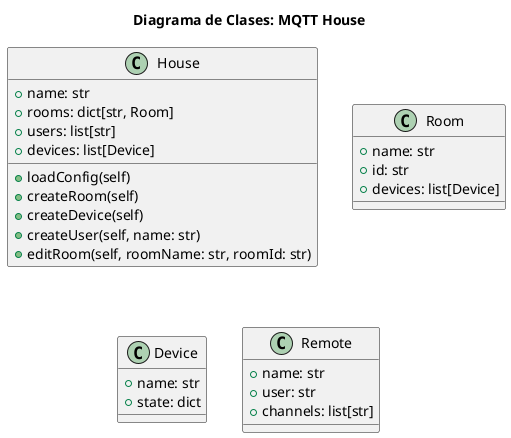 @startuml classDiagram

    title Diagrama de Clases: MQTT House

    ' Definición de clases
    class House {
        +name: str
        +rooms: dict[str, Room]
        +users: list[str]
        +devices: list[Device]

        +loadConfig(self)
        +createRoom(self)
        +createDevice(self)
        +createUser(self, name: str)
        +editRoom(self, roomName: str, roomId: str)
    }

    class Room {
        +name: str
        +id: str
        +devices: list[Device]
    }

    class Device {
        +name: str
        +state: dict
    }

    class Remote {
        +name: str
        +user: str
        +channels: list[str]


    }

@enduml